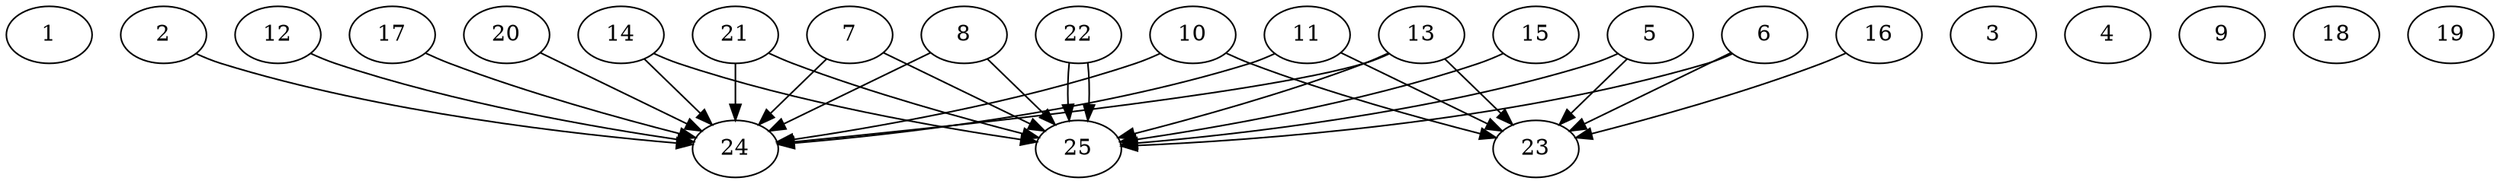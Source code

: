 // DAG automatically generated by daggen at Thu Oct  3 14:00:40 2019
// ./daggen --dot -n 25 --ccr 0.3 --fat 0.9 --regular 0.5 --density 0.5 --mindata 5242880 --maxdata 52428800 
digraph G {
  1 [size="87306240", alpha="0.09", expect_size="26191872"] 
  2 [size="123931307", alpha="0.15", expect_size="37179392"] 
  2 -> 24 [size ="37179392"]
  3 [size="79158613", alpha="0.12", expect_size="23747584"] 
  4 [size="67044693", alpha="0.13", expect_size="20113408"] 
  5 [size="133120000", alpha="0.02", expect_size="39936000"] 
  5 -> 23 [size ="39936000"]
  5 -> 25 [size ="39936000"]
  6 [size="124948480", alpha="0.01", expect_size="37484544"] 
  6 -> 23 [size ="37484544"]
  6 -> 25 [size ="37484544"]
  7 [size="114647040", alpha="0.19", expect_size="34394112"] 
  7 -> 24 [size ="34394112"]
  7 -> 25 [size ="34394112"]
  8 [size="120210773", alpha="0.18", expect_size="36063232"] 
  8 -> 24 [size ="36063232"]
  8 -> 25 [size ="36063232"]
  9 [size="154279253", alpha="0.13", expect_size="46283776"] 
  10 [size="23821653", alpha="0.07", expect_size="7146496"] 
  10 -> 23 [size ="7146496"]
  10 -> 24 [size ="7146496"]
  11 [size="24941227", alpha="0.07", expect_size="7482368"] 
  11 -> 23 [size ="7482368"]
  11 -> 24 [size ="7482368"]
  12 [size="94276267", alpha="0.19", expect_size="28282880"] 
  12 -> 24 [size ="28282880"]
  13 [size="54442667", alpha="0.13", expect_size="16332800"] 
  13 -> 23 [size ="16332800"]
  13 -> 24 [size ="16332800"]
  13 -> 25 [size ="16332800"]
  14 [size="145428480", alpha="0.15", expect_size="43628544"] 
  14 -> 24 [size ="43628544"]
  14 -> 25 [size ="43628544"]
  15 [size="92177067", alpha="0.01", expect_size="27653120"] 
  15 -> 25 [size ="27653120"]
  16 [size="104485547", alpha="0.07", expect_size="31345664"] 
  16 -> 23 [size ="31345664"]
  17 [size="113510400", alpha="0.10", expect_size="34053120"] 
  17 -> 24 [size ="34053120"]
  18 [size="104615253", alpha="0.06", expect_size="31384576"] 
  19 [size="87234560", alpha="0.02", expect_size="26170368"] 
  20 [size="31767893", alpha="0.12", expect_size="9530368"] 
  20 -> 24 [size ="9530368"]
  21 [size="90176853", alpha="0.10", expect_size="27053056"] 
  21 -> 24 [size ="27053056"]
  21 -> 25 [size ="27053056"]
  22 [size="141332480", alpha="0.02", expect_size="42399744"] 
  22 -> 25 [size ="42399744"]
  22 -> 25 [size ="42399744"]
  23 [size="130252800", alpha="0.02", expect_size="39075840"] 
  24 [size="77762560", alpha="0.08", expect_size="23328768"] 
  25 [size="38188373", alpha="0.09", expect_size="11456512"] 
}
